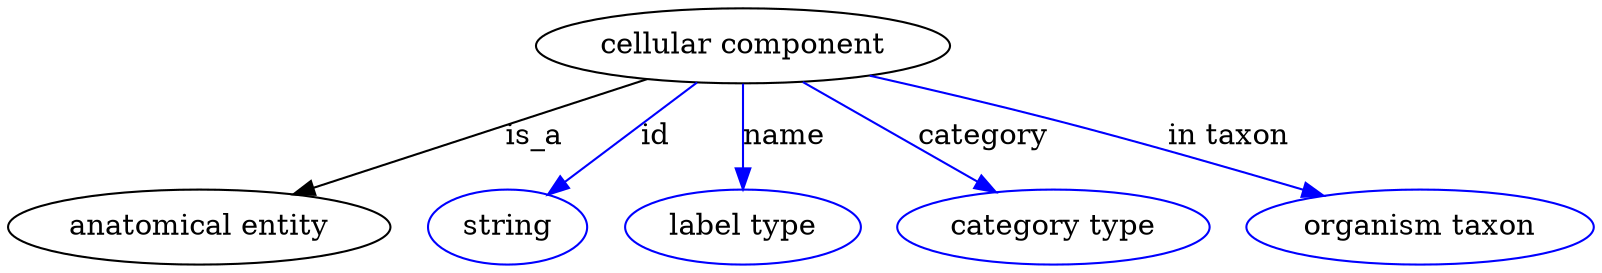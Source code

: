 digraph {
	graph [bb="0,0,616.79,123"];
	node [label="\N"];
	"cellular component"	[height=0.5,
		label="cellular component",
		pos="287.14,105",
		width=2.2026];
	"anatomical entity"	[height=0.5,
		pos="72.144,18",
		width=2.004];
	"cellular component" -> "anatomical entity"	[label=is_a,
		lp="204.14,61.5",
		pos="e,108.99,33.567 249.2,88.999 212.75,74.588 157.6,52.784 118.55,37.346"];
	id	[color=blue,
		height=0.5,
		label=string,
		pos="193.14,18",
		width=0.84854];
	"cellular component" -> id	[color=blue,
		label=id,
		lp="251.64,61.5",
		pos="e,209.17,33.494 268.57,87.207 253.67,73.735 232.67,54.744 216.61,40.221",
		style=solid];
	name	[color=blue,
		height=0.5,
		label="label type",
		pos="287.14,18",
		width=1.2638];
	"cellular component" -> name	[color=blue,
		label=name,
		lp="302.64,61.5",
		pos="e,287.14,36.175 287.14,86.799 287.14,75.163 287.14,59.548 287.14,46.237",
		style=solid];
	category	[color=blue,
		height=0.5,
		label="category type",
		pos="409.14,18",
		width=1.6249];
	"cellular component" -> category	[color=blue,
		label=category,
		lp="379.64,61.5",
		pos="e,386.52,34.764 310.67,87.611 329.9,74.213 357.24,55.161 378.24,40.532",
		style=solid];
	"in taxon"	[color=blue,
		height=0.5,
		label="organism taxon",
		pos="551.14,18",
		width=1.8234];
	"cellular component" -> "in taxon"	[color=blue,
		label="in taxon",
		lp="473.64,61.5",
		pos="e,513.12,32.79 335.19,90.585 357.2,84.287 383.58,76.523 407.14,69 439.51,58.669 475.62,46.127 503.58,36.189",
		style=solid];
}
